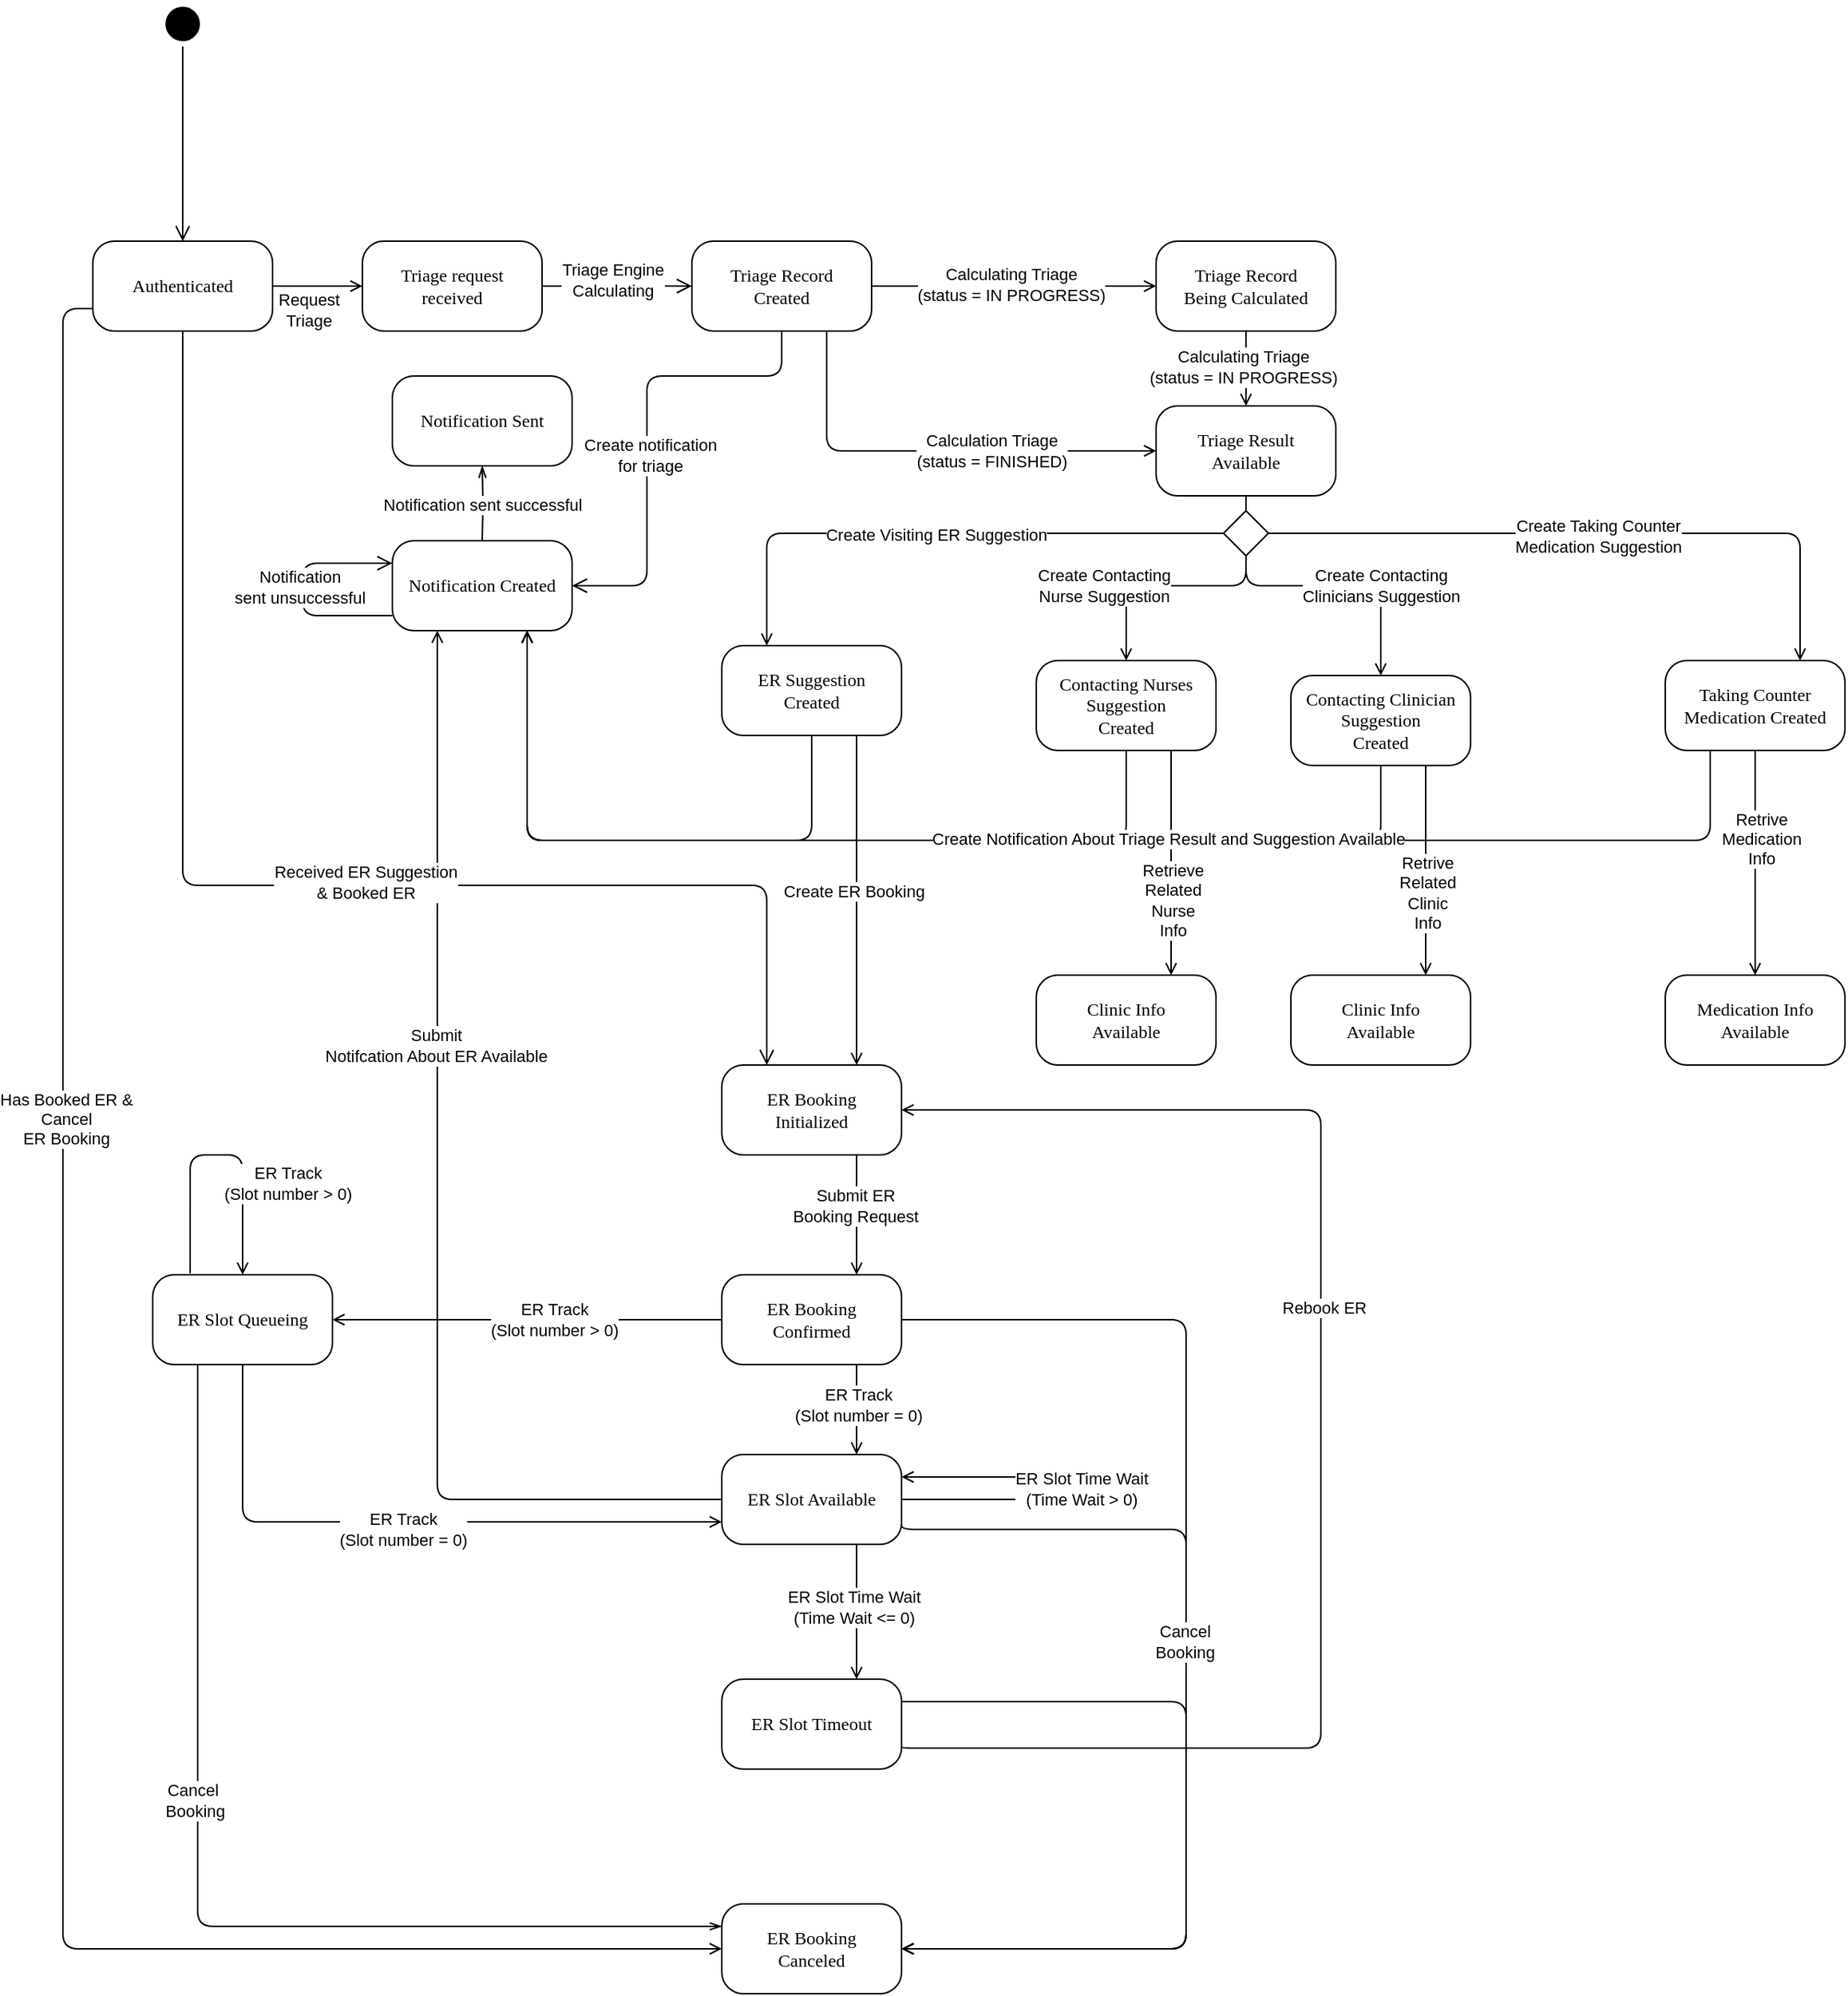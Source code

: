 <mxfile version="22.0.7" type="github">
  <diagram name="Page-1" id="58cdce13-f638-feb5-8d6f-7d28b1aa9fa0">
    <mxGraphModel dx="2423" dy="697" grid="1" gridSize="10" guides="1" tooltips="1" connect="1" arrows="1" fold="1" page="1" pageScale="1" pageWidth="1100" pageHeight="850" background="none" math="0" shadow="0">
      <root>
        <mxCell id="0" />
        <mxCell id="1" parent="0" />
        <mxCell id="382b91b5511bd0f7-1" value="" style="ellipse;html=1;shape=startState;fillColor=#000000;strokeColor=#000000;rounded=1;shadow=0;comic=0;labelBackgroundColor=none;fontFamily=Verdana;fontSize=12;fontColor=#000000;align=center;direction=south;" parent="1" vertex="1">
          <mxGeometry x="85" y="40" width="30" height="30" as="geometry" />
        </mxCell>
        <mxCell id="N-nN4XfVcZ-tdDwyY4BU-9" style="edgeStyle=orthogonalEdgeStyle;rounded=0;orthogonalLoop=1;jettySize=auto;html=1;exitX=0.5;exitY=0;exitDx=0;exitDy=0;entryX=0.5;entryY=1;entryDx=0;entryDy=0;endArrow=openThin;endFill=0;" parent="1" target="N-nN4XfVcZ-tdDwyY4BU-7" edge="1">
          <mxGeometry relative="1" as="geometry">
            <mxPoint x="300" y="400" as="sourcePoint" />
            <mxPoint x="300" y="370" as="targetPoint" />
          </mxGeometry>
        </mxCell>
        <mxCell id="N-nN4XfVcZ-tdDwyY4BU-10" value="Notification sent successful" style="edgeLabel;html=1;align=center;verticalAlign=middle;resizable=0;points=[];" parent="N-nN4XfVcZ-tdDwyY4BU-9" vertex="1" connectable="0">
          <mxGeometry x="0.271" relative="1" as="geometry">
            <mxPoint y="7" as="offset" />
          </mxGeometry>
        </mxCell>
        <mxCell id="382b91b5511bd0f7-5" value="Notification Created" style="rounded=1;whiteSpace=wrap;html=1;arcSize=24;shadow=0;comic=0;labelBackgroundColor=none;fontFamily=Verdana;fontSize=12;align=center;" parent="1" vertex="1">
          <mxGeometry x="240" y="400" width="120" height="60" as="geometry" />
        </mxCell>
        <mxCell id="382b91b5511bd0f7-6" value="&lt;div&gt;Triage request&lt;/div&gt;&lt;div&gt;received&lt;br&gt;&lt;/div&gt;" style="rounded=1;whiteSpace=wrap;html=1;arcSize=24;shadow=0;comic=0;labelBackgroundColor=none;fontFamily=Verdana;fontSize=12;align=center;" parent="1" vertex="1">
          <mxGeometry x="220" y="200" width="120" height="60" as="geometry" />
        </mxCell>
        <mxCell id="3xKMNHd320nFx6-SWWJa-59" style="edgeStyle=orthogonalEdgeStyle;rounded=1;orthogonalLoop=1;jettySize=auto;html=1;exitX=1;exitY=0.5;exitDx=0;exitDy=0;entryX=0;entryY=0.5;entryDx=0;entryDy=0;endArrow=open;endFill=0;" parent="1" source="382b91b5511bd0f7-7" target="3xKMNHd320nFx6-SWWJa-58" edge="1">
          <mxGeometry relative="1" as="geometry" />
        </mxCell>
        <mxCell id="3xKMNHd320nFx6-SWWJa-60" value="&lt;div&gt;Calculating Triage&lt;/div&gt;&lt;div&gt;(status = IN PROGRESS)&lt;br&gt;&lt;/div&gt;" style="edgeLabel;html=1;align=center;verticalAlign=middle;resizable=0;points=[];" parent="3xKMNHd320nFx6-SWWJa-59" vertex="1" connectable="0">
          <mxGeometry x="-0.068" y="-6" relative="1" as="geometry">
            <mxPoint x="4" y="-7" as="offset" />
          </mxGeometry>
        </mxCell>
        <mxCell id="3xKMNHd320nFx6-SWWJa-66" style="edgeStyle=orthogonalEdgeStyle;rounded=1;orthogonalLoop=1;jettySize=auto;html=1;exitX=0.75;exitY=1;exitDx=0;exitDy=0;entryX=0;entryY=0.5;entryDx=0;entryDy=0;endArrow=open;endFill=0;" parent="1" source="382b91b5511bd0f7-7" target="382b91b5511bd0f7-10" edge="1">
          <mxGeometry relative="1" as="geometry" />
        </mxCell>
        <mxCell id="3xKMNHd320nFx6-SWWJa-67" value="&lt;div&gt;Calculation Triage&lt;/div&gt;&lt;div&gt;(status = FINISHED)&lt;/div&gt;" style="edgeLabel;html=1;align=center;verticalAlign=middle;resizable=0;points=[];" parent="3xKMNHd320nFx6-SWWJa-66" vertex="1" connectable="0">
          <mxGeometry x="0.009" y="1" relative="1" as="geometry">
            <mxPoint x="38" y="1" as="offset" />
          </mxGeometry>
        </mxCell>
        <mxCell id="382b91b5511bd0f7-7" value="&lt;div&gt;Triage Record&lt;/div&gt;&lt;div&gt;Created&lt;br&gt;&lt;/div&gt;" style="rounded=1;whiteSpace=wrap;html=1;arcSize=24;shadow=0;comic=0;labelBackgroundColor=none;fontFamily=Verdana;fontSize=12;align=center;" parent="1" vertex="1">
          <mxGeometry x="440" y="200" width="120" height="60" as="geometry" />
        </mxCell>
        <mxCell id="3xKMNHd320nFx6-SWWJa-10" style="edgeStyle=orthogonalEdgeStyle;rounded=1;orthogonalLoop=1;jettySize=auto;html=1;exitX=0;exitY=0.5;exitDx=0;exitDy=0;entryX=0.25;entryY=0;entryDx=0;entryDy=0;endArrow=open;endFill=0;" parent="1" source="IExT-evLEhxa1G1ITxUf-1" target="3xKMNHd320nFx6-SWWJa-7" edge="1">
          <mxGeometry relative="1" as="geometry">
            <Array as="points">
              <mxPoint x="490" y="395" />
            </Array>
          </mxGeometry>
        </mxCell>
        <mxCell id="3xKMNHd320nFx6-SWWJa-25" value="Create Visiting ER Suggestion" style="edgeLabel;html=1;align=center;verticalAlign=middle;resizable=0;points=[];" parent="3xKMNHd320nFx6-SWWJa-10" vertex="1" connectable="0">
          <mxGeometry x="0.011" y="1" relative="1" as="geometry">
            <mxPoint as="offset" />
          </mxGeometry>
        </mxCell>
        <mxCell id="3xKMNHd320nFx6-SWWJa-11" style="edgeStyle=orthogonalEdgeStyle;rounded=1;orthogonalLoop=1;jettySize=auto;html=1;exitX=0.5;exitY=1;exitDx=0;exitDy=0;entryX=0.5;entryY=0;entryDx=0;entryDy=0;endArrow=open;endFill=0;" parent="1" source="IExT-evLEhxa1G1ITxUf-1" target="3xKMNHd320nFx6-SWWJa-8" edge="1">
          <mxGeometry relative="1" as="geometry">
            <Array as="points">
              <mxPoint x="810" y="430" />
              <mxPoint x="900" y="430" />
            </Array>
          </mxGeometry>
        </mxCell>
        <mxCell id="3xKMNHd320nFx6-SWWJa-27" value="&lt;div&gt;Create Contacting &lt;br&gt;&lt;/div&gt;&lt;div&gt;Clinicians Suggestion&lt;/div&gt;" style="edgeLabel;html=1;align=center;verticalAlign=middle;resizable=0;points=[];" parent="3xKMNHd320nFx6-SWWJa-11" vertex="1" connectable="0">
          <mxGeometry x="0.057" y="2" relative="1" as="geometry">
            <mxPoint x="20" y="2" as="offset" />
          </mxGeometry>
        </mxCell>
        <mxCell id="3xKMNHd320nFx6-SWWJa-12" style="edgeStyle=orthogonalEdgeStyle;rounded=1;orthogonalLoop=1;jettySize=auto;html=1;exitX=1;exitY=0.5;exitDx=0;exitDy=0;entryX=0.75;entryY=0;entryDx=0;entryDy=0;endArrow=open;endFill=0;" parent="1" source="IExT-evLEhxa1G1ITxUf-1" target="3xKMNHd320nFx6-SWWJa-9" edge="1">
          <mxGeometry relative="1" as="geometry">
            <Array as="points">
              <mxPoint x="1180" y="395" />
            </Array>
          </mxGeometry>
        </mxCell>
        <mxCell id="3xKMNHd320nFx6-SWWJa-30" value="&lt;div&gt;Create Taking Counter &lt;br&gt;&lt;/div&gt;&lt;div&gt;Medication Suggestion&lt;/div&gt;" style="edgeLabel;html=1;align=center;verticalAlign=middle;resizable=0;points=[];" parent="3xKMNHd320nFx6-SWWJa-12" vertex="1" connectable="0">
          <mxGeometry y="-2" relative="1" as="geometry">
            <mxPoint as="offset" />
          </mxGeometry>
        </mxCell>
        <mxCell id="3xKMNHd320nFx6-SWWJa-19" style="edgeStyle=orthogonalEdgeStyle;rounded=1;orthogonalLoop=1;jettySize=auto;html=1;exitX=0.5;exitY=1;exitDx=0;exitDy=0;entryX=0.5;entryY=0;entryDx=0;entryDy=0;endArrow=open;endFill=0;" parent="1" source="IExT-evLEhxa1G1ITxUf-1" target="3xKMNHd320nFx6-SWWJa-17" edge="1">
          <mxGeometry relative="1" as="geometry">
            <Array as="points">
              <mxPoint x="810" y="430" />
              <mxPoint x="730" y="430" />
            </Array>
          </mxGeometry>
        </mxCell>
        <mxCell id="3xKMNHd320nFx6-SWWJa-26" value="&lt;div&gt;Create Contacting &lt;br&gt;&lt;/div&gt;&lt;div&gt;Nurse Suggestion&lt;/div&gt;" style="edgeLabel;html=1;align=center;verticalAlign=middle;resizable=0;points=[];" parent="3xKMNHd320nFx6-SWWJa-19" vertex="1" connectable="0">
          <mxGeometry x="0.087" y="-1" relative="1" as="geometry">
            <mxPoint x="-34" y="1" as="offset" />
          </mxGeometry>
        </mxCell>
        <mxCell id="382b91b5511bd0f7-10" value="&lt;div&gt;Triage Result&lt;/div&gt;&lt;div&gt;Available&lt;br&gt;&lt;/div&gt;" style="rounded=1;whiteSpace=wrap;html=1;arcSize=24;shadow=0;comic=0;labelBackgroundColor=none;fontFamily=Verdana;fontSize=12;align=center;" parent="1" vertex="1">
          <mxGeometry x="750" y="310" width="120" height="60" as="geometry" />
        </mxCell>
        <mxCell id="2a3bc250acf0617d-9" style="edgeStyle=orthogonalEdgeStyle;html=1;labelBackgroundColor=none;endArrow=open;endSize=8;strokeColor=#000000;fontFamily=Verdana;fontSize=12;align=left;entryX=0.5;entryY=0;entryDx=0;entryDy=0;" parent="1" source="382b91b5511bd0f7-1" target="3xKMNHd320nFx6-SWWJa-3" edge="1">
          <mxGeometry relative="1" as="geometry" />
        </mxCell>
        <mxCell id="2a3bc250acf0617d-10" style="edgeStyle=orthogonalEdgeStyle;html=1;labelBackgroundColor=none;endArrow=open;endSize=8;fontFamily=Verdana;fontSize=12;align=left;entryX=0;entryY=0.5;entryDx=0;entryDy=0;exitX=1;exitY=0.5;exitDx=0;exitDy=0;" parent="1" source="382b91b5511bd0f7-6" target="382b91b5511bd0f7-7" edge="1">
          <mxGeometry relative="1" as="geometry">
            <Array as="points">
              <mxPoint x="390" y="230" />
              <mxPoint x="390" y="230" />
            </Array>
          </mxGeometry>
        </mxCell>
        <mxCell id="3xKMNHd320nFx6-SWWJa-2" value="&lt;div&gt;Triage Engine&lt;/div&gt;&lt;div&gt;Calculating&lt;br&gt;&lt;/div&gt;" style="edgeLabel;html=1;align=center;verticalAlign=middle;resizable=0;points=[];" parent="2a3bc250acf0617d-10" vertex="1" connectable="0">
          <mxGeometry x="-0.3" y="4" relative="1" as="geometry">
            <mxPoint x="12" as="offset" />
          </mxGeometry>
        </mxCell>
        <mxCell id="2a3bc250acf0617d-11" style="edgeStyle=orthogonalEdgeStyle;html=1;labelBackgroundColor=none;endArrow=open;endSize=8;fontFamily=Verdana;fontSize=12;align=left;exitX=0.5;exitY=1;entryX=1;entryY=0.5;entryDx=0;entryDy=0;" parent="1" source="382b91b5511bd0f7-7" target="382b91b5511bd0f7-5" edge="1">
          <mxGeometry relative="1" as="geometry">
            <mxPoint x="520" y="300" as="sourcePoint" />
            <Array as="points">
              <mxPoint x="500" y="290" />
              <mxPoint x="410" y="290" />
              <mxPoint x="410" y="430" />
            </Array>
            <mxPoint x="310" y="290" as="targetPoint" />
          </mxGeometry>
        </mxCell>
        <mxCell id="N-nN4XfVcZ-tdDwyY4BU-8" value="&lt;div&gt;Create notification&lt;/div&gt;&lt;div&gt;for triage&lt;br&gt;&lt;/div&gt;" style="edgeLabel;html=1;align=center;verticalAlign=middle;resizable=0;points=[];" parent="2a3bc250acf0617d-11" vertex="1" connectable="0">
          <mxGeometry x="0.117" y="2" relative="1" as="geometry">
            <mxPoint as="offset" />
          </mxGeometry>
        </mxCell>
        <mxCell id="3xKMNHd320nFx6-SWWJa-4" style="edgeStyle=orthogonalEdgeStyle;rounded=1;orthogonalLoop=1;jettySize=auto;html=1;exitX=1;exitY=0.5;exitDx=0;exitDy=0;entryX=0;entryY=0.5;entryDx=0;entryDy=0;endArrow=open;endFill=0;" parent="1" source="3xKMNHd320nFx6-SWWJa-3" target="382b91b5511bd0f7-6" edge="1">
          <mxGeometry relative="1" as="geometry">
            <Array as="points" />
          </mxGeometry>
        </mxCell>
        <mxCell id="3xKMNHd320nFx6-SWWJa-5" value="&lt;div&gt;Request&lt;/div&gt;&lt;div&gt;Triage&lt;br&gt;&lt;/div&gt;" style="edgeLabel;html=1;align=center;verticalAlign=middle;resizable=0;points=[];" parent="3xKMNHd320nFx6-SWWJa-4" vertex="1" connectable="0">
          <mxGeometry x="-0.229" y="-3" relative="1" as="geometry">
            <mxPoint x="1" y="13" as="offset" />
          </mxGeometry>
        </mxCell>
        <mxCell id="3xKMNHd320nFx6-SWWJa-84" style="edgeStyle=orthogonalEdgeStyle;rounded=1;orthogonalLoop=1;jettySize=auto;html=1;exitX=0;exitY=0.75;exitDx=0;exitDy=0;entryX=0;entryY=0.5;entryDx=0;entryDy=0;endArrow=open;endFill=0;" parent="1" source="3xKMNHd320nFx6-SWWJa-3" target="3xKMNHd320nFx6-SWWJa-76" edge="1">
          <mxGeometry relative="1" as="geometry" />
        </mxCell>
        <mxCell id="3xKMNHd320nFx6-SWWJa-85" value="Has Booked ER &amp;amp;&lt;br&gt;&lt;div&gt;Cancel&lt;/div&gt;&lt;div&gt;ER Booking&lt;br&gt;&lt;/div&gt;" style="edgeLabel;html=1;align=center;verticalAlign=middle;resizable=0;points=[];" parent="3xKMNHd320nFx6-SWWJa-84" vertex="1" connectable="0">
          <mxGeometry x="-0.28" y="2" relative="1" as="geometry">
            <mxPoint y="1" as="offset" />
          </mxGeometry>
        </mxCell>
        <mxCell id="3xKMNHd320nFx6-SWWJa-3" value="Authenticated" style="rounded=1;whiteSpace=wrap;html=1;arcSize=24;shadow=0;comic=0;labelBackgroundColor=none;fontFamily=Verdana;fontSize=12;align=center;" parent="1" vertex="1">
          <mxGeometry x="40" y="200" width="120" height="60" as="geometry" />
        </mxCell>
        <mxCell id="3xKMNHd320nFx6-SWWJa-24" style="edgeStyle=orthogonalEdgeStyle;rounded=1;orthogonalLoop=1;jettySize=auto;html=1;exitX=0.5;exitY=1;exitDx=0;exitDy=0;endArrow=open;endFill=0;" parent="1" source="3xKMNHd320nFx6-SWWJa-7" edge="1">
          <mxGeometry relative="1" as="geometry">
            <mxPoint x="330" y="460" as="targetPoint" />
            <Array as="points">
              <mxPoint x="520" y="600" />
              <mxPoint x="330" y="600" />
            </Array>
          </mxGeometry>
        </mxCell>
        <mxCell id="3xKMNHd320nFx6-SWWJa-42" style="edgeStyle=orthogonalEdgeStyle;rounded=1;orthogonalLoop=1;jettySize=auto;html=1;exitX=0.75;exitY=1;exitDx=0;exitDy=0;entryX=0.75;entryY=0;entryDx=0;entryDy=0;endArrow=open;endFill=0;" parent="1" source="3xKMNHd320nFx6-SWWJa-7" target="3xKMNHd320nFx6-SWWJa-41" edge="1">
          <mxGeometry relative="1" as="geometry" />
        </mxCell>
        <mxCell id="3xKMNHd320nFx6-SWWJa-44" value="Create ER Booking" style="edgeLabel;html=1;align=center;verticalAlign=middle;resizable=0;points=[];" parent="3xKMNHd320nFx6-SWWJa-42" vertex="1" connectable="0">
          <mxGeometry x="-0.061" y="-2" relative="1" as="geometry">
            <mxPoint as="offset" />
          </mxGeometry>
        </mxCell>
        <mxCell id="3xKMNHd320nFx6-SWWJa-7" value="&lt;div&gt;ER Suggestion&lt;/div&gt;&lt;div&gt;Created&lt;br&gt;&lt;/div&gt;" style="rounded=1;whiteSpace=wrap;html=1;arcSize=24;shadow=0;comic=0;labelBackgroundColor=none;fontFamily=Verdana;fontSize=12;align=center;" parent="1" vertex="1">
          <mxGeometry x="460" y="470" width="120" height="60" as="geometry" />
        </mxCell>
        <mxCell id="3xKMNHd320nFx6-SWWJa-36" style="edgeStyle=orthogonalEdgeStyle;rounded=1;orthogonalLoop=1;jettySize=auto;html=1;exitX=0.75;exitY=1;exitDx=0;exitDy=0;entryX=0.75;entryY=0;entryDx=0;entryDy=0;endArrow=open;endFill=0;" parent="1" source="3xKMNHd320nFx6-SWWJa-8" target="3xKMNHd320nFx6-SWWJa-35" edge="1">
          <mxGeometry relative="1" as="geometry" />
        </mxCell>
        <mxCell id="3xKMNHd320nFx6-SWWJa-37" value="&lt;div&gt;Retrive&lt;/div&gt;&lt;div&gt;Related&lt;/div&gt;&lt;div&gt;Clinic&lt;/div&gt;&lt;div&gt;Info&lt;/div&gt;" style="edgeLabel;html=1;align=center;verticalAlign=middle;resizable=0;points=[];" parent="3xKMNHd320nFx6-SWWJa-36" vertex="1" connectable="0">
          <mxGeometry x="-0.262" y="1" relative="1" as="geometry">
            <mxPoint y="33" as="offset" />
          </mxGeometry>
        </mxCell>
        <mxCell id="3xKMNHd320nFx6-SWWJa-8" value="&lt;div&gt;Contacting Clinician Suggestion&lt;/div&gt;&lt;div&gt;Created&lt;br&gt;&lt;/div&gt;" style="rounded=1;whiteSpace=wrap;html=1;arcSize=24;shadow=0;comic=0;labelBackgroundColor=none;fontFamily=Verdana;fontSize=12;align=center;" parent="1" vertex="1">
          <mxGeometry x="840" y="490" width="120" height="60" as="geometry" />
        </mxCell>
        <mxCell id="3xKMNHd320nFx6-SWWJa-9" value="Taking Counter Medication Created" style="rounded=1;whiteSpace=wrap;html=1;arcSize=24;shadow=0;comic=0;labelBackgroundColor=none;fontFamily=Verdana;fontSize=12;align=center;" parent="1" vertex="1">
          <mxGeometry x="1090" y="480" width="120" height="60" as="geometry" />
        </mxCell>
        <mxCell id="3xKMNHd320nFx6-SWWJa-39" style="edgeStyle=orthogonalEdgeStyle;rounded=1;orthogonalLoop=1;jettySize=auto;html=1;exitX=0.75;exitY=1;exitDx=0;exitDy=0;entryX=0.75;entryY=0;entryDx=0;entryDy=0;endArrow=open;endFill=0;" parent="1" source="3xKMNHd320nFx6-SWWJa-17" target="3xKMNHd320nFx6-SWWJa-38" edge="1">
          <mxGeometry relative="1" as="geometry" />
        </mxCell>
        <mxCell id="3xKMNHd320nFx6-SWWJa-40" value="&lt;div&gt;Retrieve&lt;/div&gt;&lt;div&gt;Related&lt;/div&gt;&lt;div&gt;Nurse&lt;/div&gt;&lt;div&gt;Info&lt;br&gt;&lt;/div&gt;" style="edgeLabel;html=1;align=center;verticalAlign=middle;resizable=0;points=[];" parent="3xKMNHd320nFx6-SWWJa-39" vertex="1" connectable="0">
          <mxGeometry x="-0.123" y="1" relative="1" as="geometry">
            <mxPoint y="34" as="offset" />
          </mxGeometry>
        </mxCell>
        <mxCell id="3xKMNHd320nFx6-SWWJa-17" value="&lt;div&gt;Contacting Nurses Suggestion&lt;/div&gt;&lt;div&gt;Created&lt;br&gt;&lt;/div&gt;" style="rounded=1;whiteSpace=wrap;html=1;arcSize=24;shadow=0;comic=0;labelBackgroundColor=none;fontFamily=Verdana;fontSize=12;align=center;" parent="1" vertex="1">
          <mxGeometry x="670" y="480" width="120" height="60" as="geometry" />
        </mxCell>
        <mxCell id="3xKMNHd320nFx6-SWWJa-32" value="&lt;div&gt;Medication Info&lt;/div&gt;&lt;div&gt;Available&lt;br&gt;&lt;/div&gt;" style="rounded=1;whiteSpace=wrap;html=1;arcSize=24;shadow=0;comic=0;labelBackgroundColor=none;fontFamily=Verdana;fontSize=12;align=center;" parent="1" vertex="1">
          <mxGeometry x="1090" y="690" width="120" height="60" as="geometry" />
        </mxCell>
        <mxCell id="3xKMNHd320nFx6-SWWJa-33" style="edgeStyle=orthogonalEdgeStyle;rounded=1;orthogonalLoop=1;jettySize=auto;html=1;exitX=0.5;exitY=1;exitDx=0;exitDy=0;entryX=0.5;entryY=0;entryDx=0;entryDy=0;endArrow=open;endFill=0;" parent="1" source="3xKMNHd320nFx6-SWWJa-9" target="3xKMNHd320nFx6-SWWJa-32" edge="1">
          <mxGeometry relative="1" as="geometry" />
        </mxCell>
        <mxCell id="3xKMNHd320nFx6-SWWJa-34" value="&lt;div&gt;Retrive&lt;/div&gt;&lt;div&gt;Medication&lt;/div&gt;&lt;div&gt;Info&lt;br&gt;&lt;/div&gt;" style="edgeLabel;html=1;align=center;verticalAlign=middle;resizable=0;points=[];" parent="3xKMNHd320nFx6-SWWJa-33" vertex="1" connectable="0">
          <mxGeometry x="-0.213" y="4" relative="1" as="geometry">
            <mxPoint as="offset" />
          </mxGeometry>
        </mxCell>
        <mxCell id="3xKMNHd320nFx6-SWWJa-35" value="&lt;div&gt;Clinic Info&lt;/div&gt;&lt;div&gt;Available&lt;br&gt;&lt;/div&gt;" style="rounded=1;whiteSpace=wrap;html=1;arcSize=24;shadow=0;comic=0;labelBackgroundColor=none;fontFamily=Verdana;fontSize=12;align=center;" parent="1" vertex="1">
          <mxGeometry x="840" y="690" width="120" height="60" as="geometry" />
        </mxCell>
        <mxCell id="3xKMNHd320nFx6-SWWJa-38" value="&lt;div&gt;Clinic Info&lt;/div&gt;&lt;div&gt;Available&lt;br&gt;&lt;/div&gt;" style="rounded=1;whiteSpace=wrap;html=1;arcSize=24;shadow=0;comic=0;labelBackgroundColor=none;fontFamily=Verdana;fontSize=12;align=center;" parent="1" vertex="1">
          <mxGeometry x="670" y="690" width="120" height="60" as="geometry" />
        </mxCell>
        <mxCell id="3xKMNHd320nFx6-SWWJa-46" style="edgeStyle=orthogonalEdgeStyle;rounded=1;orthogonalLoop=1;jettySize=auto;html=1;exitX=0.75;exitY=1;exitDx=0;exitDy=0;entryX=0.75;entryY=0;entryDx=0;entryDy=0;endArrow=open;endFill=0;" parent="1" source="3xKMNHd320nFx6-SWWJa-41" target="3xKMNHd320nFx6-SWWJa-45" edge="1">
          <mxGeometry relative="1" as="geometry" />
        </mxCell>
        <mxCell id="3xKMNHd320nFx6-SWWJa-47" value="&lt;div&gt;Submit ER&lt;/div&gt;&lt;div&gt;Booking Request&lt;br&gt;&lt;/div&gt;" style="edgeLabel;html=1;align=center;verticalAlign=middle;resizable=0;points=[];" parent="3xKMNHd320nFx6-SWWJa-46" vertex="1" connectable="0">
          <mxGeometry x="-0.15" y="-1" relative="1" as="geometry">
            <mxPoint as="offset" />
          </mxGeometry>
        </mxCell>
        <mxCell id="3xKMNHd320nFx6-SWWJa-41" value="&lt;div&gt;ER Booking&lt;/div&gt;&lt;div&gt;Initialized&lt;br&gt;&lt;/div&gt;" style="rounded=1;whiteSpace=wrap;html=1;arcSize=24;shadow=0;comic=0;labelBackgroundColor=none;fontFamily=Verdana;fontSize=12;align=center;" parent="1" vertex="1">
          <mxGeometry x="460" y="750" width="120" height="60" as="geometry" />
        </mxCell>
        <mxCell id="3xKMNHd320nFx6-SWWJa-49" style="edgeStyle=orthogonalEdgeStyle;rounded=1;orthogonalLoop=1;jettySize=auto;html=1;exitX=0.75;exitY=1;exitDx=0;exitDy=0;entryX=0.75;entryY=0;entryDx=0;entryDy=0;endArrow=open;endFill=0;" parent="1" source="3xKMNHd320nFx6-SWWJa-45" target="3xKMNHd320nFx6-SWWJa-48" edge="1">
          <mxGeometry relative="1" as="geometry" />
        </mxCell>
        <mxCell id="3xKMNHd320nFx6-SWWJa-50" value="&lt;div&gt;ER Track&lt;/div&gt;&lt;div&gt;(Slot number = 0)&lt;br&gt;&lt;/div&gt;" style="edgeLabel;html=1;align=center;verticalAlign=middle;resizable=0;points=[];" parent="3xKMNHd320nFx6-SWWJa-49" vertex="1" connectable="0">
          <mxGeometry x="-0.314" y="1" relative="1" as="geometry">
            <mxPoint y="6" as="offset" />
          </mxGeometry>
        </mxCell>
        <mxCell id="3xKMNHd320nFx6-SWWJa-54" style="edgeStyle=orthogonalEdgeStyle;rounded=1;orthogonalLoop=1;jettySize=auto;html=1;exitX=0;exitY=0.5;exitDx=0;exitDy=0;entryX=1;entryY=0.5;entryDx=0;entryDy=0;endArrow=open;endFill=0;" parent="1" source="3xKMNHd320nFx6-SWWJa-45" target="3xKMNHd320nFx6-SWWJa-53" edge="1">
          <mxGeometry relative="1" as="geometry" />
        </mxCell>
        <mxCell id="3xKMNHd320nFx6-SWWJa-55" value="&lt;div&gt;ER Track&lt;/div&gt;&lt;div&gt;(Slot number &amp;gt; 0)&lt;br&gt;&lt;/div&gt;" style="edgeLabel;html=1;align=center;verticalAlign=middle;resizable=0;points=[];" parent="3xKMNHd320nFx6-SWWJa-54" vertex="1" connectable="0">
          <mxGeometry x="-0.139" relative="1" as="geometry">
            <mxPoint as="offset" />
          </mxGeometry>
        </mxCell>
        <mxCell id="3xKMNHd320nFx6-SWWJa-45" value="&lt;div&gt;ER Booking&lt;/div&gt;&lt;div&gt;Confirmed&lt;br&gt;&lt;/div&gt;" style="rounded=1;whiteSpace=wrap;html=1;arcSize=24;shadow=0;comic=0;labelBackgroundColor=none;fontFamily=Verdana;fontSize=12;align=center;" parent="1" vertex="1">
          <mxGeometry x="460" y="890" width="120" height="60" as="geometry" />
        </mxCell>
        <mxCell id="3xKMNHd320nFx6-SWWJa-51" style="edgeStyle=orthogonalEdgeStyle;rounded=1;orthogonalLoop=1;jettySize=auto;html=1;exitX=0;exitY=0.5;exitDx=0;exitDy=0;entryX=0.25;entryY=1;entryDx=0;entryDy=0;endArrow=open;endFill=0;" parent="1" source="3xKMNHd320nFx6-SWWJa-48" target="382b91b5511bd0f7-5" edge="1">
          <mxGeometry relative="1" as="geometry" />
        </mxCell>
        <mxCell id="3xKMNHd320nFx6-SWWJa-52" value="&lt;div&gt;Submit &lt;br&gt;&lt;/div&gt;&lt;div&gt;Notifcation About ER Available&lt;/div&gt;" style="edgeLabel;html=1;align=center;verticalAlign=middle;resizable=0;points=[];" parent="3xKMNHd320nFx6-SWWJa-51" vertex="1" connectable="0">
          <mxGeometry x="0.281" y="1" relative="1" as="geometry">
            <mxPoint as="offset" />
          </mxGeometry>
        </mxCell>
        <mxCell id="3xKMNHd320nFx6-SWWJa-74" style="edgeStyle=orthogonalEdgeStyle;rounded=1;orthogonalLoop=1;jettySize=auto;html=1;exitX=0.75;exitY=1;exitDx=0;exitDy=0;entryX=0.75;entryY=0;entryDx=0;entryDy=0;endArrow=open;endFill=0;" parent="1" source="3xKMNHd320nFx6-SWWJa-48" target="3xKMNHd320nFx6-SWWJa-73" edge="1">
          <mxGeometry relative="1" as="geometry" />
        </mxCell>
        <mxCell id="3xKMNHd320nFx6-SWWJa-79" value="&lt;div&gt;ER Slot Time Wait&lt;/div&gt;&lt;div&gt;(Time Wait &amp;lt;= 0)&lt;br&gt;&lt;/div&gt;" style="edgeLabel;html=1;align=center;verticalAlign=middle;resizable=0;points=[];" parent="3xKMNHd320nFx6-SWWJa-74" vertex="1" connectable="0">
          <mxGeometry x="-0.074" y="-2" relative="1" as="geometry">
            <mxPoint as="offset" />
          </mxGeometry>
        </mxCell>
        <mxCell id="3xKMNHd320nFx6-SWWJa-81" style="edgeStyle=orthogonalEdgeStyle;rounded=1;orthogonalLoop=1;jettySize=auto;html=1;exitX=1;exitY=0.5;exitDx=0;exitDy=0;endArrow=open;endFill=0;entryX=1;entryY=0.25;entryDx=0;entryDy=0;" parent="1" source="3xKMNHd320nFx6-SWWJa-48" target="3xKMNHd320nFx6-SWWJa-48" edge="1">
          <mxGeometry relative="1" as="geometry">
            <mxPoint x="600" y="1000" as="targetPoint" />
            <Array as="points">
              <mxPoint x="680" y="1040" />
              <mxPoint x="680" y="1025" />
            </Array>
          </mxGeometry>
        </mxCell>
        <mxCell id="3xKMNHd320nFx6-SWWJa-82" value="&lt;div&gt;ER Slot Time Wait&lt;/div&gt;&lt;div&gt;(Time Wait &amp;gt; 0)&lt;br&gt;&lt;/div&gt;" style="edgeLabel;html=1;align=center;verticalAlign=middle;resizable=0;points=[];" parent="3xKMNHd320nFx6-SWWJa-81" vertex="1" connectable="0">
          <mxGeometry x="0.016" y="1" relative="1" as="geometry">
            <mxPoint x="21" y="2" as="offset" />
          </mxGeometry>
        </mxCell>
        <mxCell id="N-nN4XfVcZ-tdDwyY4BU-21" style="edgeStyle=orthogonalEdgeStyle;rounded=1;orthogonalLoop=1;jettySize=auto;html=1;exitX=1;exitY=0.75;exitDx=0;exitDy=0;entryX=1;entryY=0.5;entryDx=0;entryDy=0;endArrow=open;endFill=0;" parent="1" source="3xKMNHd320nFx6-SWWJa-48" target="3xKMNHd320nFx6-SWWJa-76" edge="1">
          <mxGeometry relative="1" as="geometry">
            <Array as="points">
              <mxPoint x="580" y="1060" />
              <mxPoint x="770" y="1060" />
              <mxPoint x="770" y="1340" />
            </Array>
          </mxGeometry>
        </mxCell>
        <mxCell id="3xKMNHd320nFx6-SWWJa-48" value="ER Slot Available" style="rounded=1;whiteSpace=wrap;html=1;arcSize=24;shadow=0;comic=0;labelBackgroundColor=none;fontFamily=Verdana;fontSize=12;align=center;" parent="1" vertex="1">
          <mxGeometry x="460" y="1010" width="120" height="60" as="geometry" />
        </mxCell>
        <mxCell id="N-nN4XfVcZ-tdDwyY4BU-17" style="edgeStyle=orthogonalEdgeStyle;rounded=1;orthogonalLoop=1;jettySize=auto;html=1;exitX=0.25;exitY=1;exitDx=0;exitDy=0;entryX=0;entryY=0.25;entryDx=0;entryDy=0;endArrow=openThin;endFill=0;" parent="1" source="3xKMNHd320nFx6-SWWJa-53" target="3xKMNHd320nFx6-SWWJa-76" edge="1">
          <mxGeometry relative="1" as="geometry" />
        </mxCell>
        <mxCell id="N-nN4XfVcZ-tdDwyY4BU-18" value="&lt;div&gt;Cancel&amp;nbsp;&lt;/div&gt;&lt;div&gt;Booking&lt;/div&gt;" style="edgeLabel;html=1;align=center;verticalAlign=middle;resizable=0;points=[];" parent="N-nN4XfVcZ-tdDwyY4BU-17" vertex="1" connectable="0">
          <mxGeometry x="-0.199" y="-2" relative="1" as="geometry">
            <mxPoint as="offset" />
          </mxGeometry>
        </mxCell>
        <mxCell id="3xKMNHd320nFx6-SWWJa-53" value="ER Slot Queueing" style="rounded=1;whiteSpace=wrap;html=1;arcSize=24;shadow=0;comic=0;labelBackgroundColor=none;fontFamily=Verdana;fontSize=12;align=center;" parent="1" vertex="1">
          <mxGeometry x="80" y="890" width="120" height="60" as="geometry" />
        </mxCell>
        <mxCell id="3xKMNHd320nFx6-SWWJa-58" value="&lt;div&gt;Triage Record&lt;/div&gt;&lt;div&gt;Being Calculated&lt;br&gt;&lt;/div&gt;" style="rounded=1;whiteSpace=wrap;html=1;arcSize=24;shadow=0;comic=0;labelBackgroundColor=none;fontFamily=Verdana;fontSize=12;align=center;" parent="1" vertex="1">
          <mxGeometry x="750" y="200" width="120" height="60" as="geometry" />
        </mxCell>
        <mxCell id="N-nN4XfVcZ-tdDwyY4BU-22" style="edgeStyle=orthogonalEdgeStyle;rounded=1;orthogonalLoop=1;jettySize=auto;html=1;exitX=1;exitY=0.25;exitDx=0;exitDy=0;entryX=1;entryY=0.5;entryDx=0;entryDy=0;endArrow=open;endFill=0;" parent="1" source="3xKMNHd320nFx6-SWWJa-73" target="3xKMNHd320nFx6-SWWJa-76" edge="1">
          <mxGeometry relative="1" as="geometry">
            <Array as="points">
              <mxPoint x="770" y="1175" />
              <mxPoint x="770" y="1340" />
            </Array>
          </mxGeometry>
        </mxCell>
        <mxCell id="N-nN4XfVcZ-tdDwyY4BU-26" style="edgeStyle=orthogonalEdgeStyle;rounded=1;orthogonalLoop=1;jettySize=auto;html=1;exitX=1;exitY=0.75;exitDx=0;exitDy=0;entryX=1;entryY=0.5;entryDx=0;entryDy=0;endArrow=open;endFill=0;" parent="1" source="3xKMNHd320nFx6-SWWJa-73" target="3xKMNHd320nFx6-SWWJa-41" edge="1">
          <mxGeometry relative="1" as="geometry">
            <Array as="points">
              <mxPoint x="860" y="1206" />
              <mxPoint x="860" y="780" />
            </Array>
          </mxGeometry>
        </mxCell>
        <mxCell id="N-nN4XfVcZ-tdDwyY4BU-27" value="Rebook ER" style="edgeLabel;html=1;align=center;verticalAlign=middle;resizable=0;points=[];" parent="N-nN4XfVcZ-tdDwyY4BU-26" vertex="1" connectable="0">
          <mxGeometry x="0.166" y="-2" relative="1" as="geometry">
            <mxPoint as="offset" />
          </mxGeometry>
        </mxCell>
        <mxCell id="3xKMNHd320nFx6-SWWJa-73" value="ER Slot Timeout" style="rounded=1;whiteSpace=wrap;html=1;arcSize=24;shadow=0;comic=0;labelBackgroundColor=none;fontFamily=Verdana;fontSize=12;align=center;" parent="1" vertex="1">
          <mxGeometry x="460" y="1160" width="120" height="60" as="geometry" />
        </mxCell>
        <mxCell id="3xKMNHd320nFx6-SWWJa-76" value="&lt;div&gt;ER Booking&lt;/div&gt;&lt;div&gt;Canceled&lt;br&gt;&lt;/div&gt;" style="rounded=1;whiteSpace=wrap;html=1;arcSize=24;shadow=0;comic=0;labelBackgroundColor=none;fontFamily=Verdana;fontSize=12;align=center;" parent="1" vertex="1">
          <mxGeometry x="460" y="1310" width="120" height="60" as="geometry" />
        </mxCell>
        <mxCell id="N-nN4XfVcZ-tdDwyY4BU-3" style="edgeStyle=orthogonalEdgeStyle;rounded=1;orthogonalLoop=1;jettySize=auto;html=1;entryX=0;entryY=0.75;entryDx=0;entryDy=0;endArrow=open;endFill=0;exitX=0.5;exitY=1;exitDx=0;exitDy=0;" parent="1" source="3xKMNHd320nFx6-SWWJa-53" target="3xKMNHd320nFx6-SWWJa-48" edge="1">
          <mxGeometry relative="1" as="geometry">
            <mxPoint x="170" y="880" as="sourcePoint" />
            <mxPoint x="492" y="930" as="targetPoint" />
            <Array as="points">
              <mxPoint x="140" y="1055" />
            </Array>
          </mxGeometry>
        </mxCell>
        <mxCell id="N-nN4XfVcZ-tdDwyY4BU-4" value="&lt;div&gt;ER Track&lt;/div&gt;&lt;div&gt;(Slot number = 0)&lt;br&gt;&lt;/div&gt;" style="edgeLabel;html=1;align=center;verticalAlign=middle;resizable=0;points=[];" parent="N-nN4XfVcZ-tdDwyY4BU-3" vertex="1" connectable="0">
          <mxGeometry x="-0.314" y="1" relative="1" as="geometry">
            <mxPoint x="66" y="6" as="offset" />
          </mxGeometry>
        </mxCell>
        <mxCell id="N-nN4XfVcZ-tdDwyY4BU-5" style="edgeStyle=orthogonalEdgeStyle;rounded=1;orthogonalLoop=1;jettySize=auto;html=1;endArrow=open;endFill=0;exitX=0.208;exitY=-0.014;exitDx=0;exitDy=0;exitPerimeter=0;" parent="1" source="3xKMNHd320nFx6-SWWJa-53" target="3xKMNHd320nFx6-SWWJa-53" edge="1">
          <mxGeometry relative="1" as="geometry">
            <mxPoint x="100" y="610" as="sourcePoint" />
            <mxPoint x="420" y="725" as="targetPoint" />
            <Array as="points">
              <mxPoint x="105" y="810" />
              <mxPoint x="140" y="810" />
            </Array>
          </mxGeometry>
        </mxCell>
        <mxCell id="N-nN4XfVcZ-tdDwyY4BU-6" value="&lt;div&gt;ER Track&lt;/div&gt;&lt;div&gt;(Slot number &amp;gt; 0)&lt;br&gt;&lt;/div&gt;" style="edgeLabel;html=1;align=center;verticalAlign=middle;resizable=0;points=[];" parent="N-nN4XfVcZ-tdDwyY4BU-5" vertex="1" connectable="0">
          <mxGeometry x="-0.314" y="1" relative="1" as="geometry">
            <mxPoint x="66" y="6" as="offset" />
          </mxGeometry>
        </mxCell>
        <mxCell id="N-nN4XfVcZ-tdDwyY4BU-7" value="Notification Sent" style="rounded=1;whiteSpace=wrap;html=1;arcSize=24;shadow=0;comic=0;labelBackgroundColor=none;fontFamily=Verdana;fontSize=12;align=center;" parent="1" vertex="1">
          <mxGeometry x="240" y="290" width="120" height="60" as="geometry" />
        </mxCell>
        <mxCell id="N-nN4XfVcZ-tdDwyY4BU-13" style="edgeStyle=orthogonalEdgeStyle;html=1;labelBackgroundColor=none;endArrow=open;endSize=8;fontFamily=Verdana;fontSize=12;align=left;exitX=0;exitY=0.833;entryX=0;entryY=0.25;entryDx=0;entryDy=0;exitDx=0;exitDy=0;exitPerimeter=0;" parent="1" source="382b91b5511bd0f7-5" target="382b91b5511bd0f7-5" edge="1">
          <mxGeometry relative="1" as="geometry">
            <mxPoint x="220" y="380" as="sourcePoint" />
            <Array as="points">
              <mxPoint x="180" y="450" />
              <mxPoint x="180" y="415" />
            </Array>
            <mxPoint x="80.0" y="550" as="targetPoint" />
          </mxGeometry>
        </mxCell>
        <mxCell id="N-nN4XfVcZ-tdDwyY4BU-14" value="&lt;div&gt;Notification&lt;/div&gt;&lt;div&gt;sent unsuccessful&lt;br&gt;&lt;/div&gt;" style="edgeLabel;html=1;align=center;verticalAlign=middle;resizable=0;points=[];" parent="N-nN4XfVcZ-tdDwyY4BU-13" vertex="1" connectable="0">
          <mxGeometry x="0.117" y="2" relative="1" as="geometry">
            <mxPoint y="7" as="offset" />
          </mxGeometry>
        </mxCell>
        <mxCell id="N-nN4XfVcZ-tdDwyY4BU-15" style="edgeStyle=orthogonalEdgeStyle;html=1;labelBackgroundColor=none;endArrow=open;endSize=8;fontFamily=Verdana;fontSize=12;align=left;exitX=0.5;exitY=1;exitDx=0;exitDy=0;entryX=0.25;entryY=0;entryDx=0;entryDy=0;" parent="1" source="3xKMNHd320nFx6-SWWJa-3" target="3xKMNHd320nFx6-SWWJa-41" edge="1">
          <mxGeometry relative="1" as="geometry">
            <mxPoint x="110" y="170" as="sourcePoint" />
            <Array as="points">
              <mxPoint x="100" y="630" />
              <mxPoint x="490" y="630" />
            </Array>
            <mxPoint x="460" y="780" as="targetPoint" />
          </mxGeometry>
        </mxCell>
        <mxCell id="N-nN4XfVcZ-tdDwyY4BU-16" value="&lt;div&gt;Received ER Suggestion&lt;/div&gt;&lt;div&gt;&amp;amp; Booked ER&lt;br&gt; &lt;/div&gt;" style="edgeLabel;html=1;align=center;verticalAlign=middle;resizable=0;points=[];" parent="N-nN4XfVcZ-tdDwyY4BU-15" vertex="1" connectable="0">
          <mxGeometry x="0.117" y="2" relative="1" as="geometry">
            <mxPoint as="offset" />
          </mxGeometry>
        </mxCell>
        <mxCell id="N-nN4XfVcZ-tdDwyY4BU-19" style="edgeStyle=orthogonalEdgeStyle;rounded=1;orthogonalLoop=1;jettySize=auto;html=1;exitX=1;exitY=0.5;exitDx=0;exitDy=0;entryX=1;entryY=0.5;entryDx=0;entryDy=0;endArrow=open;endFill=0;" parent="1" source="3xKMNHd320nFx6-SWWJa-45" target="3xKMNHd320nFx6-SWWJa-76" edge="1">
          <mxGeometry relative="1" as="geometry">
            <mxPoint x="530" y="1110" as="sourcePoint" />
            <mxPoint x="530" y="1180" as="targetPoint" />
            <Array as="points">
              <mxPoint x="770" y="920" />
              <mxPoint x="770" y="1340" />
            </Array>
          </mxGeometry>
        </mxCell>
        <mxCell id="N-nN4XfVcZ-tdDwyY4BU-20" value="&lt;div&gt;Cancel &lt;br&gt;&lt;/div&gt;&lt;div&gt;Booking&lt;/div&gt;" style="edgeLabel;html=1;align=center;verticalAlign=middle;resizable=0;points=[];" parent="N-nN4XfVcZ-tdDwyY4BU-19" vertex="1" connectable="0">
          <mxGeometry x="0.011" y="-1" relative="1" as="geometry">
            <mxPoint as="offset" />
          </mxGeometry>
        </mxCell>
        <mxCell id="N-nN4XfVcZ-tdDwyY4BU-24" style="edgeStyle=orthogonalEdgeStyle;rounded=1;orthogonalLoop=1;jettySize=auto;html=1;exitX=0.5;exitY=1;exitDx=0;exitDy=0;entryX=0.5;entryY=0;entryDx=0;entryDy=0;endArrow=open;endFill=0;" parent="1" source="3xKMNHd320nFx6-SWWJa-58" target="382b91b5511bd0f7-10" edge="1">
          <mxGeometry relative="1" as="geometry">
            <mxPoint x="570" y="240" as="sourcePoint" />
            <mxPoint x="756" y="240" as="targetPoint" />
          </mxGeometry>
        </mxCell>
        <mxCell id="N-nN4XfVcZ-tdDwyY4BU-25" value="&lt;div&gt;Calculating Triage&lt;/div&gt;&lt;div&gt;(status = IN PROGRESS)&lt;br&gt;&lt;/div&gt;" style="edgeLabel;html=1;align=center;verticalAlign=middle;resizable=0;points=[];" parent="N-nN4XfVcZ-tdDwyY4BU-24" vertex="1" connectable="0">
          <mxGeometry x="-0.068" y="-6" relative="1" as="geometry">
            <mxPoint x="4" as="offset" />
          </mxGeometry>
        </mxCell>
        <mxCell id="3xKMNHd320nFx6-SWWJa-21" style="edgeStyle=orthogonalEdgeStyle;rounded=1;orthogonalLoop=1;jettySize=auto;html=1;exitX=0.25;exitY=1;exitDx=0;exitDy=0;entryX=0.75;entryY=1;entryDx=0;entryDy=0;endArrow=open;endFill=0;" parent="1" source="3xKMNHd320nFx6-SWWJa-9" target="382b91b5511bd0f7-5" edge="1">
          <mxGeometry relative="1" as="geometry">
            <Array as="points">
              <mxPoint x="1120" y="600" />
              <mxPoint x="330" y="600" />
            </Array>
          </mxGeometry>
        </mxCell>
        <mxCell id="3xKMNHd320nFx6-SWWJa-22" style="edgeStyle=orthogonalEdgeStyle;rounded=1;orthogonalLoop=1;jettySize=auto;html=1;exitX=0.5;exitY=1;exitDx=0;exitDy=0;endArrow=open;endFill=0;" parent="1" source="3xKMNHd320nFx6-SWWJa-8" edge="1">
          <mxGeometry relative="1" as="geometry">
            <mxPoint x="330" y="460" as="targetPoint" />
            <Array as="points">
              <mxPoint x="900" y="600" />
              <mxPoint x="330" y="600" />
            </Array>
          </mxGeometry>
        </mxCell>
        <mxCell id="3xKMNHd320nFx6-SWWJa-23" style="edgeStyle=orthogonalEdgeStyle;rounded=1;orthogonalLoop=1;jettySize=auto;html=1;exitX=0.5;exitY=1;exitDx=0;exitDy=0;endArrow=open;endFill=0;entryX=0.75;entryY=1;entryDx=0;entryDy=0;" parent="1" source="3xKMNHd320nFx6-SWWJa-17" target="382b91b5511bd0f7-5" edge="1">
          <mxGeometry relative="1" as="geometry">
            <mxPoint x="330" y="450" as="targetPoint" />
            <Array as="points">
              <mxPoint x="730" y="600" />
              <mxPoint x="330" y="600" />
            </Array>
          </mxGeometry>
        </mxCell>
        <mxCell id="3xKMNHd320nFx6-SWWJa-31" value="Create Notification About Triage Result and Suggestion Available" style="edgeLabel;html=1;align=center;verticalAlign=middle;resizable=0;points=[];" parent="3xKMNHd320nFx6-SWWJa-23" vertex="1" connectable="0">
          <mxGeometry x="-0.63" y="2" relative="1" as="geometry">
            <mxPoint x="79" y="-3" as="offset" />
          </mxGeometry>
        </mxCell>
        <mxCell id="IExT-evLEhxa1G1ITxUf-2" style="edgeStyle=orthogonalEdgeStyle;rounded=0;orthogonalLoop=1;jettySize=auto;html=1;exitX=0.5;exitY=0;exitDx=0;exitDy=0;entryX=0.5;entryY=1;entryDx=0;entryDy=0;endArrow=none;endFill=0;" edge="1" parent="1" source="IExT-evLEhxa1G1ITxUf-1" target="382b91b5511bd0f7-10">
          <mxGeometry relative="1" as="geometry" />
        </mxCell>
        <mxCell id="IExT-evLEhxa1G1ITxUf-1" value="" style="rhombus;whiteSpace=wrap;html=1;" vertex="1" parent="1">
          <mxGeometry x="795" y="380" width="30" height="30" as="geometry" />
        </mxCell>
      </root>
    </mxGraphModel>
  </diagram>
</mxfile>
